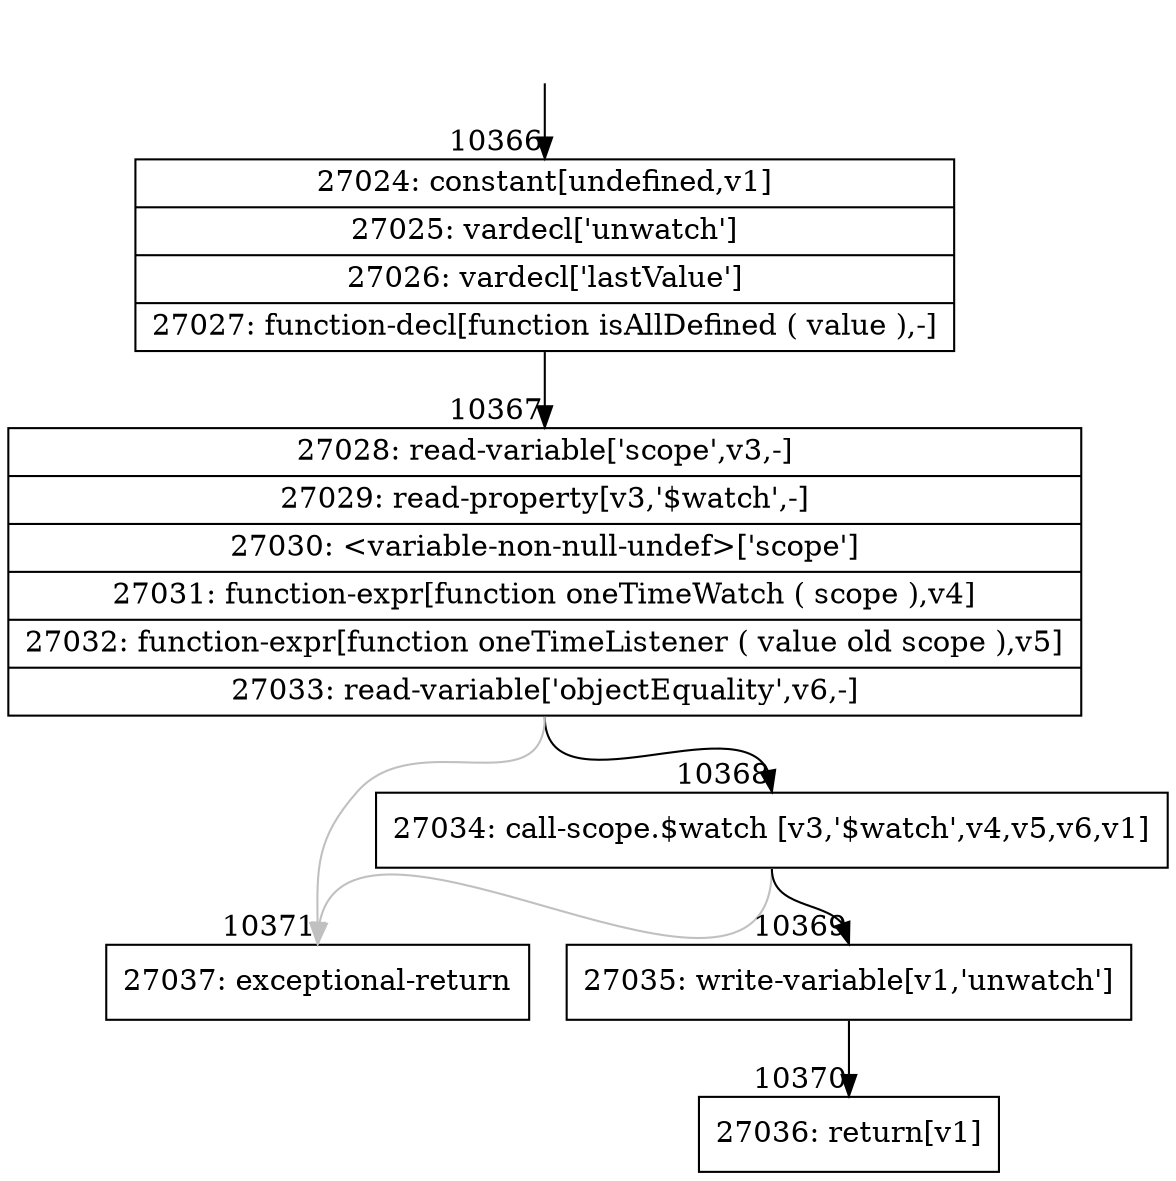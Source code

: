 digraph {
rankdir="TD"
BB_entry779[shape=none,label=""];
BB_entry779 -> BB10366 [tailport=s, headport=n, headlabel="    10366"]
BB10366 [shape=record label="{27024: constant[undefined,v1]|27025: vardecl['unwatch']|27026: vardecl['lastValue']|27027: function-decl[function isAllDefined ( value ),-]}" ] 
BB10366 -> BB10367 [tailport=s, headport=n, headlabel="      10367"]
BB10367 [shape=record label="{27028: read-variable['scope',v3,-]|27029: read-property[v3,'$watch',-]|27030: \<variable-non-null-undef\>['scope']|27031: function-expr[function oneTimeWatch ( scope ),v4]|27032: function-expr[function oneTimeListener ( value old scope ),v5]|27033: read-variable['objectEquality',v6,-]}" ] 
BB10367 -> BB10368 [tailport=s, headport=n, headlabel="      10368"]
BB10367 -> BB10371 [tailport=s, headport=n, color=gray, headlabel="      10371"]
BB10368 [shape=record label="{27034: call-scope.$watch [v3,'$watch',v4,v5,v6,v1]}" ] 
BB10368 -> BB10369 [tailport=s, headport=n, headlabel="      10369"]
BB10368 -> BB10371 [tailport=s, headport=n, color=gray]
BB10369 [shape=record label="{27035: write-variable[v1,'unwatch']}" ] 
BB10369 -> BB10370 [tailport=s, headport=n, headlabel="      10370"]
BB10370 [shape=record label="{27036: return[v1]}" ] 
BB10371 [shape=record label="{27037: exceptional-return}" ] 
//#$~ 14204
}
